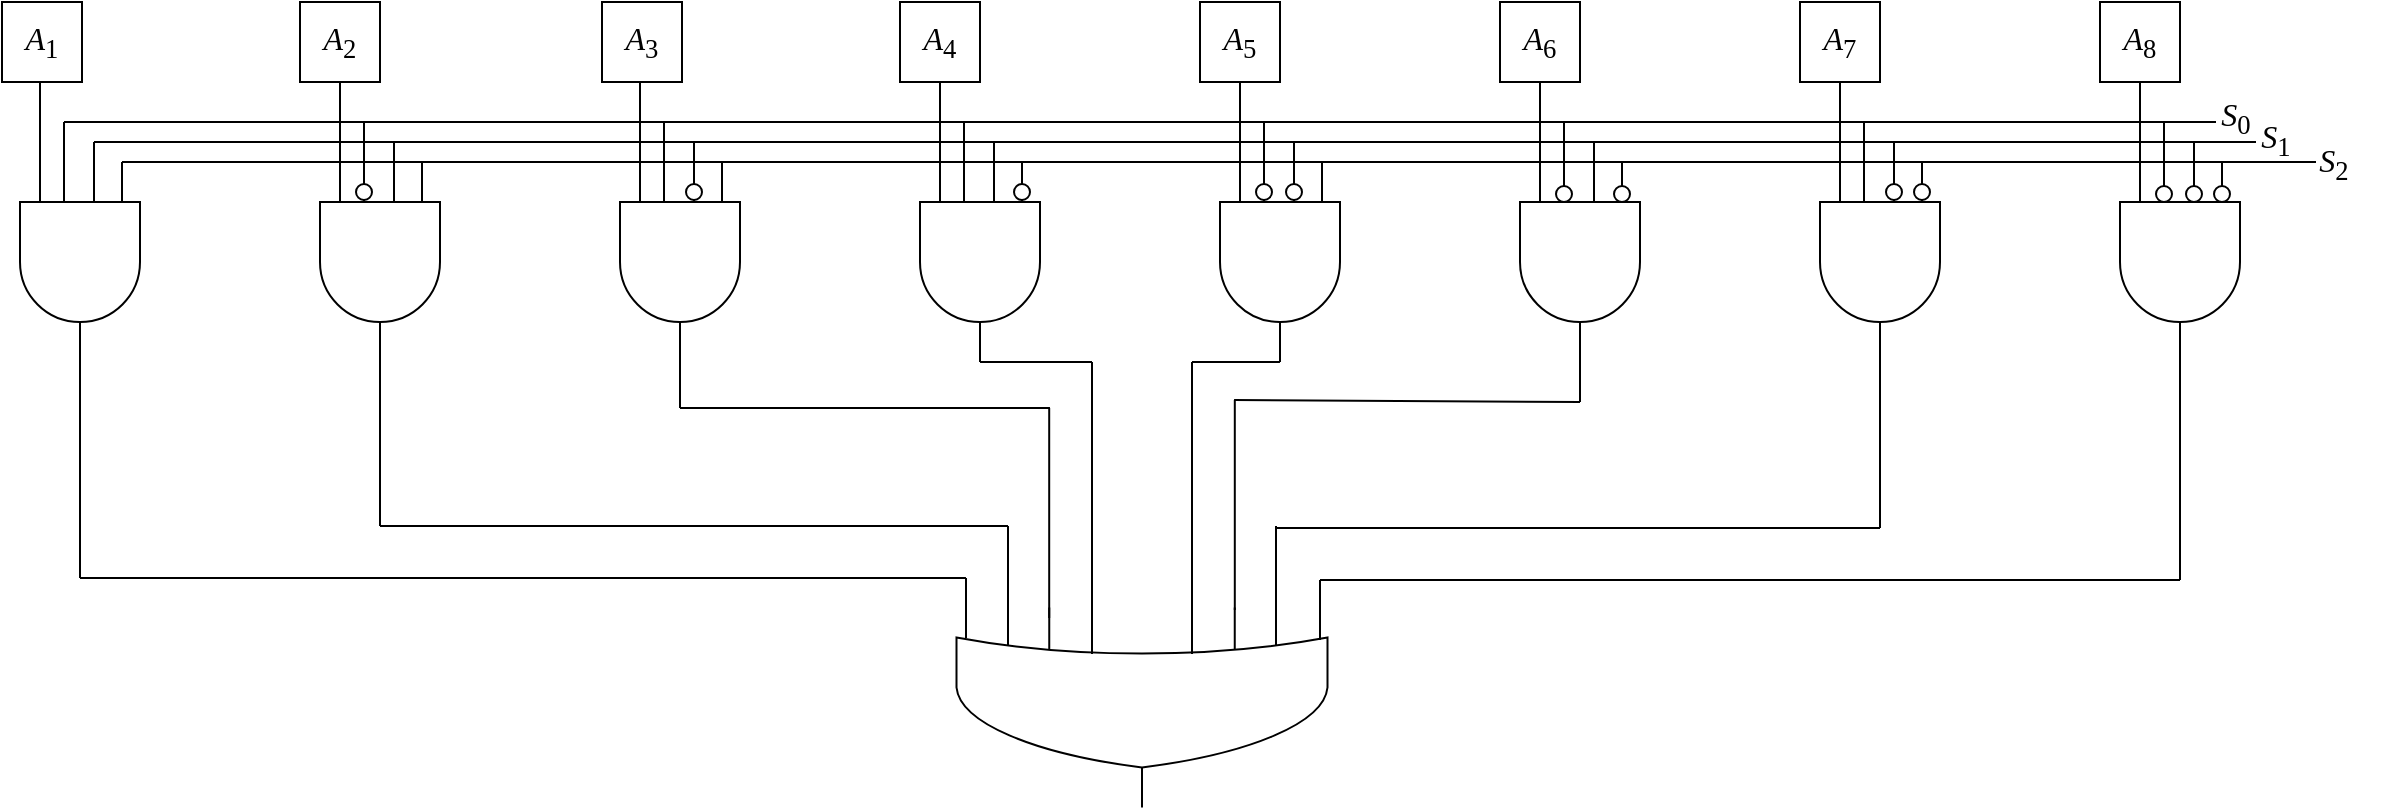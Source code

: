 <mxfile version="20.2.2" type="device"><diagram id="fz3dIGpcOyEjCtRYXHaQ" name="第 1 页"><mxGraphModel dx="1299" dy="691" grid="1" gridSize="10" guides="1" tooltips="1" connect="1" arrows="1" fold="1" page="1" pageScale="1" pageWidth="1169" pageHeight="827" math="0" shadow="0"><root><mxCell id="0"/><mxCell id="1" parent="0"/><mxCell id="HTDPCq8C7iyRInDPcvU6-184" value="" style="group;flipH=1;" vertex="1" connectable="0" parent="1"><mxGeometry x="12" y="180" width="60" height="130" as="geometry"/></mxCell><mxCell id="HTDPCq8C7iyRInDPcvU6-185" value="" style="verticalLabelPosition=bottom;shadow=0;dashed=0;align=center;html=1;verticalAlign=top;shape=mxgraph.electrical.logic_gates.logic_gate;operation=and;rotation=90;" vertex="1" parent="HTDPCq8C7iyRInDPcvU6-184"><mxGeometry x="-20" y="50" width="100" height="60" as="geometry"/></mxCell><mxCell id="HTDPCq8C7iyRInDPcvU6-186" value="" style="endArrow=none;html=1;rounded=0;strokeColor=#FFFFFF;strokeWidth=2;" edge="1" parent="HTDPCq8C7iyRInDPcvU6-184"><mxGeometry width="50" height="50" relative="1" as="geometry"><mxPoint x="45" y="49.5" as="sourcePoint"/><mxPoint x="45" y="29" as="targetPoint"/></mxGeometry></mxCell><mxCell id="HTDPCq8C7iyRInDPcvU6-187" value="" style="endArrow=none;html=1;rounded=0;strokeColor=#FFFFFF;strokeWidth=2;" edge="1" parent="HTDPCq8C7iyRInDPcvU6-184"><mxGeometry width="50" height="50" relative="1" as="geometry"><mxPoint x="15" y="49.5" as="sourcePoint"/><mxPoint x="15" y="30" as="targetPoint"/></mxGeometry></mxCell><mxCell id="HTDPCq8C7iyRInDPcvU6-188" value="" style="endArrow=none;html=1;rounded=0;strokeColor=default;strokeWidth=1;" edge="1" parent="HTDPCq8C7iyRInDPcvU6-184"><mxGeometry width="50" height="50" relative="1" as="geometry"><mxPoint x="51" y="50" as="sourcePoint"/><mxPoint x="51" y="30" as="targetPoint"/></mxGeometry></mxCell><mxCell id="HTDPCq8C7iyRInDPcvU6-189" value="" style="endArrow=none;html=1;rounded=0;strokeColor=default;strokeWidth=1;" edge="1" parent="HTDPCq8C7iyRInDPcvU6-184"><mxGeometry width="50" height="50" relative="1" as="geometry"><mxPoint x="37" y="50" as="sourcePoint"/><mxPoint x="37" y="20" as="targetPoint"/></mxGeometry></mxCell><mxCell id="HTDPCq8C7iyRInDPcvU6-190" value="" style="endArrow=none;html=1;rounded=0;strokeColor=default;strokeWidth=1;" edge="1" parent="HTDPCq8C7iyRInDPcvU6-184"><mxGeometry width="50" height="50" relative="1" as="geometry"><mxPoint x="22" y="50" as="sourcePoint"/><mxPoint x="22" y="10" as="targetPoint"/></mxGeometry></mxCell><mxCell id="HTDPCq8C7iyRInDPcvU6-191" value="" style="endArrow=none;html=1;rounded=0;strokeColor=default;strokeWidth=1;" edge="1" parent="HTDPCq8C7iyRInDPcvU6-184"><mxGeometry width="50" height="50" relative="1" as="geometry"><mxPoint x="10" y="50" as="sourcePoint"/><mxPoint x="10" y="-10" as="targetPoint"/></mxGeometry></mxCell><mxCell id="HTDPCq8C7iyRInDPcvU6-192" value="" style="group;flipH=1;" vertex="1" connectable="0" parent="1"><mxGeometry x="162" y="180" width="60" height="130" as="geometry"/></mxCell><mxCell id="HTDPCq8C7iyRInDPcvU6-193" value="" style="verticalLabelPosition=bottom;shadow=0;dashed=0;align=center;html=1;verticalAlign=top;shape=mxgraph.electrical.logic_gates.logic_gate;operation=and;rotation=90;" vertex="1" parent="HTDPCq8C7iyRInDPcvU6-192"><mxGeometry x="-20" y="50" width="100" height="60" as="geometry"/></mxCell><mxCell id="HTDPCq8C7iyRInDPcvU6-194" value="" style="endArrow=none;html=1;rounded=0;strokeColor=#FFFFFF;strokeWidth=2;" edge="1" parent="HTDPCq8C7iyRInDPcvU6-192"><mxGeometry width="50" height="50" relative="1" as="geometry"><mxPoint x="45" y="49.5" as="sourcePoint"/><mxPoint x="45" y="29" as="targetPoint"/></mxGeometry></mxCell><mxCell id="HTDPCq8C7iyRInDPcvU6-195" value="" style="endArrow=none;html=1;rounded=0;strokeColor=#FFFFFF;strokeWidth=2;" edge="1" parent="HTDPCq8C7iyRInDPcvU6-192"><mxGeometry width="50" height="50" relative="1" as="geometry"><mxPoint x="15" y="49.5" as="sourcePoint"/><mxPoint x="15" y="30" as="targetPoint"/></mxGeometry></mxCell><mxCell id="HTDPCq8C7iyRInDPcvU6-196" value="" style="endArrow=none;html=1;rounded=0;strokeColor=default;strokeWidth=1;" edge="1" parent="HTDPCq8C7iyRInDPcvU6-192"><mxGeometry width="50" height="50" relative="1" as="geometry"><mxPoint x="51" y="50" as="sourcePoint"/><mxPoint x="51" y="30" as="targetPoint"/></mxGeometry></mxCell><mxCell id="HTDPCq8C7iyRInDPcvU6-197" value="" style="endArrow=none;html=1;rounded=0;strokeColor=default;strokeWidth=1;" edge="1" parent="HTDPCq8C7iyRInDPcvU6-192"><mxGeometry width="50" height="50" relative="1" as="geometry"><mxPoint x="37" y="50" as="sourcePoint"/><mxPoint x="37" y="20" as="targetPoint"/></mxGeometry></mxCell><mxCell id="HTDPCq8C7iyRInDPcvU6-198" value="" style="endArrow=none;html=1;rounded=0;strokeColor=default;strokeWidth=1;" edge="1" parent="HTDPCq8C7iyRInDPcvU6-192"><mxGeometry width="50" height="50" relative="1" as="geometry"><mxPoint x="22" y="50" as="sourcePoint"/><mxPoint x="22" y="10" as="targetPoint"/></mxGeometry></mxCell><mxCell id="HTDPCq8C7iyRInDPcvU6-199" value="" style="endArrow=none;html=1;rounded=0;strokeColor=default;strokeWidth=1;" edge="1" parent="HTDPCq8C7iyRInDPcvU6-192"><mxGeometry width="50" height="50" relative="1" as="geometry"><mxPoint x="10" y="50" as="sourcePoint"/><mxPoint x="10" y="-10" as="targetPoint"/></mxGeometry></mxCell><mxCell id="HTDPCq8C7iyRInDPcvU6-309" value="" style="verticalLabelPosition=bottom;shadow=0;dashed=0;align=center;html=1;verticalAlign=top;shape=mxgraph.electrical.logic_gates.inverting_contact;fontFamily=Times New Roman;fontSize=16;" vertex="1" parent="HTDPCq8C7iyRInDPcvU6-192"><mxGeometry x="17" y="40" width="10" height="10" as="geometry"/></mxCell><mxCell id="HTDPCq8C7iyRInDPcvU6-200" value="" style="group;flipH=1;" vertex="1" connectable="0" parent="1"><mxGeometry x="312" y="180" width="60" height="130" as="geometry"/></mxCell><mxCell id="HTDPCq8C7iyRInDPcvU6-201" value="" style="verticalLabelPosition=bottom;shadow=0;dashed=0;align=center;html=1;verticalAlign=top;shape=mxgraph.electrical.logic_gates.logic_gate;operation=and;rotation=90;" vertex="1" parent="HTDPCq8C7iyRInDPcvU6-200"><mxGeometry x="-20" y="50" width="100" height="60" as="geometry"/></mxCell><mxCell id="HTDPCq8C7iyRInDPcvU6-202" value="" style="endArrow=none;html=1;rounded=0;strokeColor=#FFFFFF;strokeWidth=2;" edge="1" parent="HTDPCq8C7iyRInDPcvU6-200"><mxGeometry width="50" height="50" relative="1" as="geometry"><mxPoint x="45" y="49.5" as="sourcePoint"/><mxPoint x="45" y="29" as="targetPoint"/></mxGeometry></mxCell><mxCell id="HTDPCq8C7iyRInDPcvU6-203" value="" style="endArrow=none;html=1;rounded=0;strokeColor=#FFFFFF;strokeWidth=2;" edge="1" parent="HTDPCq8C7iyRInDPcvU6-200"><mxGeometry width="50" height="50" relative="1" as="geometry"><mxPoint x="15" y="49.5" as="sourcePoint"/><mxPoint x="15" y="30" as="targetPoint"/></mxGeometry></mxCell><mxCell id="HTDPCq8C7iyRInDPcvU6-204" value="" style="endArrow=none;html=1;rounded=0;strokeColor=default;strokeWidth=1;" edge="1" parent="HTDPCq8C7iyRInDPcvU6-200"><mxGeometry width="50" height="50" relative="1" as="geometry"><mxPoint x="51" y="50" as="sourcePoint"/><mxPoint x="51" y="30" as="targetPoint"/></mxGeometry></mxCell><mxCell id="HTDPCq8C7iyRInDPcvU6-205" value="" style="endArrow=none;html=1;rounded=0;strokeColor=default;strokeWidth=1;" edge="1" parent="HTDPCq8C7iyRInDPcvU6-200"><mxGeometry width="50" height="50" relative="1" as="geometry"><mxPoint x="37" y="50" as="sourcePoint"/><mxPoint x="37" y="20" as="targetPoint"/></mxGeometry></mxCell><mxCell id="HTDPCq8C7iyRInDPcvU6-206" value="" style="endArrow=none;html=1;rounded=0;strokeColor=default;strokeWidth=1;" edge="1" parent="HTDPCq8C7iyRInDPcvU6-200"><mxGeometry width="50" height="50" relative="1" as="geometry"><mxPoint x="22" y="50" as="sourcePoint"/><mxPoint x="22" y="10" as="targetPoint"/></mxGeometry></mxCell><mxCell id="HTDPCq8C7iyRInDPcvU6-207" value="" style="endArrow=none;html=1;rounded=0;strokeColor=default;strokeWidth=1;" edge="1" parent="HTDPCq8C7iyRInDPcvU6-200"><mxGeometry width="50" height="50" relative="1" as="geometry"><mxPoint x="10" y="50" as="sourcePoint"/><mxPoint x="10" y="-10" as="targetPoint"/></mxGeometry></mxCell><mxCell id="HTDPCq8C7iyRInDPcvU6-311" value="" style="verticalLabelPosition=bottom;shadow=0;dashed=0;align=center;html=1;verticalAlign=top;shape=mxgraph.electrical.logic_gates.inverting_contact;fontFamily=Times New Roman;fontSize=16;" vertex="1" parent="HTDPCq8C7iyRInDPcvU6-200"><mxGeometry x="32" y="40" width="10" height="10" as="geometry"/></mxCell><mxCell id="HTDPCq8C7iyRInDPcvU6-208" value="" style="group;flipH=1;" vertex="1" connectable="0" parent="1"><mxGeometry x="462" y="180" width="60" height="130" as="geometry"/></mxCell><mxCell id="HTDPCq8C7iyRInDPcvU6-209" value="" style="verticalLabelPosition=bottom;shadow=0;dashed=0;align=center;html=1;verticalAlign=top;shape=mxgraph.electrical.logic_gates.logic_gate;operation=and;rotation=90;" vertex="1" parent="HTDPCq8C7iyRInDPcvU6-208"><mxGeometry x="-20" y="50" width="100" height="60" as="geometry"/></mxCell><mxCell id="HTDPCq8C7iyRInDPcvU6-210" value="" style="endArrow=none;html=1;rounded=0;strokeColor=#FFFFFF;strokeWidth=2;" edge="1" parent="HTDPCq8C7iyRInDPcvU6-208"><mxGeometry width="50" height="50" relative="1" as="geometry"><mxPoint x="45" y="49.5" as="sourcePoint"/><mxPoint x="45" y="29" as="targetPoint"/></mxGeometry></mxCell><mxCell id="HTDPCq8C7iyRInDPcvU6-211" value="" style="endArrow=none;html=1;rounded=0;strokeColor=#FFFFFF;strokeWidth=2;" edge="1" parent="HTDPCq8C7iyRInDPcvU6-208"><mxGeometry width="50" height="50" relative="1" as="geometry"><mxPoint x="15" y="49.5" as="sourcePoint"/><mxPoint x="15" y="30" as="targetPoint"/></mxGeometry></mxCell><mxCell id="HTDPCq8C7iyRInDPcvU6-212" value="" style="endArrow=none;html=1;rounded=0;strokeColor=default;strokeWidth=1;" edge="1" parent="HTDPCq8C7iyRInDPcvU6-208"><mxGeometry width="50" height="50" relative="1" as="geometry"><mxPoint x="51" y="50" as="sourcePoint"/><mxPoint x="51" y="30" as="targetPoint"/></mxGeometry></mxCell><mxCell id="HTDPCq8C7iyRInDPcvU6-213" value="" style="endArrow=none;html=1;rounded=0;strokeColor=default;strokeWidth=1;" edge="1" parent="HTDPCq8C7iyRInDPcvU6-208"><mxGeometry width="50" height="50" relative="1" as="geometry"><mxPoint x="37" y="50" as="sourcePoint"/><mxPoint x="37" y="20" as="targetPoint"/></mxGeometry></mxCell><mxCell id="HTDPCq8C7iyRInDPcvU6-214" value="" style="endArrow=none;html=1;rounded=0;strokeColor=default;strokeWidth=1;" edge="1" parent="HTDPCq8C7iyRInDPcvU6-208"><mxGeometry width="50" height="50" relative="1" as="geometry"><mxPoint x="22" y="50" as="sourcePoint"/><mxPoint x="22" y="10" as="targetPoint"/></mxGeometry></mxCell><mxCell id="HTDPCq8C7iyRInDPcvU6-215" value="" style="endArrow=none;html=1;rounded=0;strokeColor=default;strokeWidth=1;" edge="1" parent="HTDPCq8C7iyRInDPcvU6-208"><mxGeometry width="50" height="50" relative="1" as="geometry"><mxPoint x="10" y="50" as="sourcePoint"/><mxPoint x="10" y="-10" as="targetPoint"/></mxGeometry></mxCell><mxCell id="HTDPCq8C7iyRInDPcvU6-314" value="" style="verticalLabelPosition=bottom;shadow=0;dashed=0;align=center;html=1;verticalAlign=top;shape=mxgraph.electrical.logic_gates.inverting_contact;fontFamily=Times New Roman;fontSize=16;" vertex="1" parent="HTDPCq8C7iyRInDPcvU6-208"><mxGeometry x="46" y="40" width="10" height="10" as="geometry"/></mxCell><mxCell id="HTDPCq8C7iyRInDPcvU6-216" value="" style="group;flipH=1;" vertex="1" connectable="0" parent="1"><mxGeometry x="612" y="180" width="60" height="130" as="geometry"/></mxCell><mxCell id="HTDPCq8C7iyRInDPcvU6-217" value="" style="verticalLabelPosition=bottom;shadow=0;dashed=0;align=center;html=1;verticalAlign=top;shape=mxgraph.electrical.logic_gates.logic_gate;operation=and;rotation=90;" vertex="1" parent="HTDPCq8C7iyRInDPcvU6-216"><mxGeometry x="-20" y="50" width="100" height="60" as="geometry"/></mxCell><mxCell id="HTDPCq8C7iyRInDPcvU6-218" value="" style="endArrow=none;html=1;rounded=0;strokeColor=#FFFFFF;strokeWidth=2;" edge="1" parent="HTDPCq8C7iyRInDPcvU6-216"><mxGeometry width="50" height="50" relative="1" as="geometry"><mxPoint x="45" y="49.5" as="sourcePoint"/><mxPoint x="45" y="29" as="targetPoint"/></mxGeometry></mxCell><mxCell id="HTDPCq8C7iyRInDPcvU6-219" value="" style="endArrow=none;html=1;rounded=0;strokeColor=#FFFFFF;strokeWidth=2;" edge="1" parent="HTDPCq8C7iyRInDPcvU6-216"><mxGeometry width="50" height="50" relative="1" as="geometry"><mxPoint x="15" y="49.5" as="sourcePoint"/><mxPoint x="15" y="30" as="targetPoint"/></mxGeometry></mxCell><mxCell id="HTDPCq8C7iyRInDPcvU6-220" value="" style="endArrow=none;html=1;rounded=0;strokeColor=default;strokeWidth=1;" edge="1" parent="HTDPCq8C7iyRInDPcvU6-216"><mxGeometry width="50" height="50" relative="1" as="geometry"><mxPoint x="51" y="50" as="sourcePoint"/><mxPoint x="51" y="30" as="targetPoint"/></mxGeometry></mxCell><mxCell id="HTDPCq8C7iyRInDPcvU6-221" value="" style="endArrow=none;html=1;rounded=0;strokeColor=default;strokeWidth=1;" edge="1" parent="HTDPCq8C7iyRInDPcvU6-216"><mxGeometry width="50" height="50" relative="1" as="geometry"><mxPoint x="37" y="50" as="sourcePoint"/><mxPoint x="37" y="20" as="targetPoint"/></mxGeometry></mxCell><mxCell id="HTDPCq8C7iyRInDPcvU6-222" value="" style="endArrow=none;html=1;rounded=0;strokeColor=default;strokeWidth=1;" edge="1" parent="HTDPCq8C7iyRInDPcvU6-216"><mxGeometry width="50" height="50" relative="1" as="geometry"><mxPoint x="22" y="50" as="sourcePoint"/><mxPoint x="22" y="10" as="targetPoint"/></mxGeometry></mxCell><mxCell id="HTDPCq8C7iyRInDPcvU6-223" value="" style="endArrow=none;html=1;rounded=0;strokeColor=default;strokeWidth=1;" edge="1" parent="HTDPCq8C7iyRInDPcvU6-216"><mxGeometry width="50" height="50" relative="1" as="geometry"><mxPoint x="10" y="50" as="sourcePoint"/><mxPoint x="10" y="-10" as="targetPoint"/></mxGeometry></mxCell><mxCell id="HTDPCq8C7iyRInDPcvU6-291" value="" style="endArrow=none;html=1;rounded=0;fontFamily=Times New Roman;fontSize=16;" edge="1" parent="HTDPCq8C7iyRInDPcvU6-216"><mxGeometry width="50" height="50" relative="1" as="geometry"><mxPoint x="-14" y="130" as="sourcePoint"/><mxPoint x="29.98" y="130" as="targetPoint"/></mxGeometry></mxCell><mxCell id="HTDPCq8C7iyRInDPcvU6-315" value="" style="verticalLabelPosition=bottom;shadow=0;dashed=0;align=center;html=1;verticalAlign=top;shape=mxgraph.electrical.logic_gates.inverting_contact;fontFamily=Times New Roman;fontSize=16;" vertex="1" parent="HTDPCq8C7iyRInDPcvU6-216"><mxGeometry x="17" y="40" width="10" height="10" as="geometry"/></mxCell><mxCell id="HTDPCq8C7iyRInDPcvU6-316" value="" style="verticalLabelPosition=bottom;shadow=0;dashed=0;align=center;html=1;verticalAlign=top;shape=mxgraph.electrical.logic_gates.inverting_contact;fontFamily=Times New Roman;fontSize=16;" vertex="1" parent="HTDPCq8C7iyRInDPcvU6-216"><mxGeometry x="32" y="40" width="10" height="10" as="geometry"/></mxCell><mxCell id="HTDPCq8C7iyRInDPcvU6-224" value="" style="group;flipH=1;" vertex="1" connectable="0" parent="1"><mxGeometry x="762" y="180" width="60" height="130" as="geometry"/></mxCell><mxCell id="HTDPCq8C7iyRInDPcvU6-225" value="" style="verticalLabelPosition=bottom;shadow=0;dashed=0;align=center;html=1;verticalAlign=top;shape=mxgraph.electrical.logic_gates.logic_gate;operation=and;rotation=90;" vertex="1" parent="HTDPCq8C7iyRInDPcvU6-224"><mxGeometry x="-20" y="50" width="100" height="60" as="geometry"/></mxCell><mxCell id="HTDPCq8C7iyRInDPcvU6-226" value="" style="endArrow=none;html=1;rounded=0;strokeColor=#FFFFFF;strokeWidth=2;" edge="1" parent="HTDPCq8C7iyRInDPcvU6-224"><mxGeometry width="50" height="50" relative="1" as="geometry"><mxPoint x="45" y="49.5" as="sourcePoint"/><mxPoint x="45" y="29" as="targetPoint"/></mxGeometry></mxCell><mxCell id="HTDPCq8C7iyRInDPcvU6-227" value="" style="endArrow=none;html=1;rounded=0;strokeColor=#FFFFFF;strokeWidth=2;" edge="1" parent="HTDPCq8C7iyRInDPcvU6-224"><mxGeometry width="50" height="50" relative="1" as="geometry"><mxPoint x="15" y="49.5" as="sourcePoint"/><mxPoint x="15" y="30" as="targetPoint"/></mxGeometry></mxCell><mxCell id="HTDPCq8C7iyRInDPcvU6-228" value="" style="endArrow=none;html=1;rounded=0;strokeColor=default;strokeWidth=1;" edge="1" parent="HTDPCq8C7iyRInDPcvU6-224"><mxGeometry width="50" height="50" relative="1" as="geometry"><mxPoint x="51" y="50" as="sourcePoint"/><mxPoint x="51" y="30" as="targetPoint"/></mxGeometry></mxCell><mxCell id="HTDPCq8C7iyRInDPcvU6-229" value="" style="endArrow=none;html=1;rounded=0;strokeColor=default;strokeWidth=1;" edge="1" parent="HTDPCq8C7iyRInDPcvU6-224"><mxGeometry width="50" height="50" relative="1" as="geometry"><mxPoint x="37" y="50" as="sourcePoint"/><mxPoint x="37" y="20" as="targetPoint"/></mxGeometry></mxCell><mxCell id="HTDPCq8C7iyRInDPcvU6-230" value="" style="endArrow=none;html=1;rounded=0;strokeColor=default;strokeWidth=1;" edge="1" parent="HTDPCq8C7iyRInDPcvU6-224"><mxGeometry width="50" height="50" relative="1" as="geometry"><mxPoint x="22" y="50" as="sourcePoint"/><mxPoint x="22" y="10" as="targetPoint"/></mxGeometry></mxCell><mxCell id="HTDPCq8C7iyRInDPcvU6-231" value="" style="endArrow=none;html=1;rounded=0;strokeColor=default;strokeWidth=1;" edge="1" parent="HTDPCq8C7iyRInDPcvU6-224"><mxGeometry width="50" height="50" relative="1" as="geometry"><mxPoint x="10" y="50" as="sourcePoint"/><mxPoint x="10" y="-10" as="targetPoint"/></mxGeometry></mxCell><mxCell id="HTDPCq8C7iyRInDPcvU6-317" value="" style="verticalLabelPosition=bottom;shadow=0;dashed=0;align=center;html=1;verticalAlign=top;shape=mxgraph.electrical.logic_gates.inverting_contact;fontFamily=Times New Roman;fontSize=16;" vertex="1" parent="HTDPCq8C7iyRInDPcvU6-224"><mxGeometry x="17" y="41" width="10" height="10" as="geometry"/></mxCell><mxCell id="HTDPCq8C7iyRInDPcvU6-318" value="" style="verticalLabelPosition=bottom;shadow=0;dashed=0;align=center;html=1;verticalAlign=top;shape=mxgraph.electrical.logic_gates.inverting_contact;fontFamily=Times New Roman;fontSize=16;" vertex="1" parent="HTDPCq8C7iyRInDPcvU6-224"><mxGeometry x="46" y="41" width="10" height="10" as="geometry"/></mxCell><mxCell id="HTDPCq8C7iyRInDPcvU6-249" value="" style="group;flipH=1;" vertex="1" connectable="0" parent="1"><mxGeometry x="912" y="180" width="60" height="130" as="geometry"/></mxCell><mxCell id="HTDPCq8C7iyRInDPcvU6-250" value="" style="verticalLabelPosition=bottom;shadow=0;dashed=0;align=center;html=1;verticalAlign=top;shape=mxgraph.electrical.logic_gates.logic_gate;operation=and;rotation=90;" vertex="1" parent="HTDPCq8C7iyRInDPcvU6-249"><mxGeometry x="-20" y="50" width="100" height="60" as="geometry"/></mxCell><mxCell id="HTDPCq8C7iyRInDPcvU6-251" value="" style="endArrow=none;html=1;rounded=0;strokeColor=#FFFFFF;strokeWidth=2;" edge="1" parent="HTDPCq8C7iyRInDPcvU6-249"><mxGeometry width="50" height="50" relative="1" as="geometry"><mxPoint x="45" y="49.5" as="sourcePoint"/><mxPoint x="45" y="29" as="targetPoint"/></mxGeometry></mxCell><mxCell id="HTDPCq8C7iyRInDPcvU6-252" value="" style="endArrow=none;html=1;rounded=0;strokeColor=#FFFFFF;strokeWidth=2;" edge="1" parent="HTDPCq8C7iyRInDPcvU6-249"><mxGeometry width="50" height="50" relative="1" as="geometry"><mxPoint x="15" y="49.5" as="sourcePoint"/><mxPoint x="15" y="30" as="targetPoint"/></mxGeometry></mxCell><mxCell id="HTDPCq8C7iyRInDPcvU6-253" value="" style="endArrow=none;html=1;rounded=0;strokeColor=default;strokeWidth=1;" edge="1" parent="HTDPCq8C7iyRInDPcvU6-249"><mxGeometry width="50" height="50" relative="1" as="geometry"><mxPoint x="51" y="50" as="sourcePoint"/><mxPoint x="51" y="30" as="targetPoint"/></mxGeometry></mxCell><mxCell id="HTDPCq8C7iyRInDPcvU6-254" value="" style="endArrow=none;html=1;rounded=0;strokeColor=default;strokeWidth=1;" edge="1" parent="HTDPCq8C7iyRInDPcvU6-249"><mxGeometry width="50" height="50" relative="1" as="geometry"><mxPoint x="37" y="50" as="sourcePoint"/><mxPoint x="37" y="20" as="targetPoint"/></mxGeometry></mxCell><mxCell id="HTDPCq8C7iyRInDPcvU6-255" value="" style="endArrow=none;html=1;rounded=0;strokeColor=default;strokeWidth=1;" edge="1" parent="HTDPCq8C7iyRInDPcvU6-249"><mxGeometry width="50" height="50" relative="1" as="geometry"><mxPoint x="22" y="50" as="sourcePoint"/><mxPoint x="22" y="10" as="targetPoint"/></mxGeometry></mxCell><mxCell id="HTDPCq8C7iyRInDPcvU6-256" value="" style="endArrow=none;html=1;rounded=0;strokeColor=default;strokeWidth=1;" edge="1" parent="HTDPCq8C7iyRInDPcvU6-249"><mxGeometry width="50" height="50" relative="1" as="geometry"><mxPoint x="10" y="50" as="sourcePoint"/><mxPoint x="10" y="-10" as="targetPoint"/></mxGeometry></mxCell><mxCell id="HTDPCq8C7iyRInDPcvU6-319" value="" style="verticalLabelPosition=bottom;shadow=0;dashed=0;align=center;html=1;verticalAlign=top;shape=mxgraph.electrical.logic_gates.inverting_contact;fontFamily=Times New Roman;fontSize=16;" vertex="1" parent="HTDPCq8C7iyRInDPcvU6-249"><mxGeometry x="32" y="40" width="10" height="10" as="geometry"/></mxCell><mxCell id="HTDPCq8C7iyRInDPcvU6-320" value="" style="verticalLabelPosition=bottom;shadow=0;dashed=0;align=center;html=1;verticalAlign=top;shape=mxgraph.electrical.logic_gates.inverting_contact;fontFamily=Times New Roman;fontSize=16;" vertex="1" parent="HTDPCq8C7iyRInDPcvU6-249"><mxGeometry x="46" y="40" width="10" height="10" as="geometry"/></mxCell><mxCell id="HTDPCq8C7iyRInDPcvU6-257" value="" style="group;flipH=1;" vertex="1" connectable="0" parent="1"><mxGeometry x="1062" y="180" width="88" height="130" as="geometry"/></mxCell><mxCell id="HTDPCq8C7iyRInDPcvU6-258" value="" style="verticalLabelPosition=bottom;shadow=0;dashed=0;align=center;html=1;verticalAlign=top;shape=mxgraph.electrical.logic_gates.logic_gate;operation=and;rotation=90;" vertex="1" parent="HTDPCq8C7iyRInDPcvU6-257"><mxGeometry x="-20" y="50" width="100" height="60" as="geometry"/></mxCell><mxCell id="HTDPCq8C7iyRInDPcvU6-259" value="" style="endArrow=none;html=1;rounded=0;strokeColor=#FFFFFF;strokeWidth=2;" edge="1" parent="HTDPCq8C7iyRInDPcvU6-257"><mxGeometry width="50" height="50" relative="1" as="geometry"><mxPoint x="45" y="49.5" as="sourcePoint"/><mxPoint x="45" y="29" as="targetPoint"/></mxGeometry></mxCell><mxCell id="HTDPCq8C7iyRInDPcvU6-260" value="" style="endArrow=none;html=1;rounded=0;strokeColor=#FFFFFF;strokeWidth=2;" edge="1" parent="HTDPCq8C7iyRInDPcvU6-257"><mxGeometry width="50" height="50" relative="1" as="geometry"><mxPoint x="15" y="49.5" as="sourcePoint"/><mxPoint x="15" y="30" as="targetPoint"/></mxGeometry></mxCell><mxCell id="HTDPCq8C7iyRInDPcvU6-261" value="" style="endArrow=none;html=1;rounded=0;strokeColor=default;strokeWidth=1;" edge="1" parent="HTDPCq8C7iyRInDPcvU6-257"><mxGeometry width="50" height="50" relative="1" as="geometry"><mxPoint x="51" y="50" as="sourcePoint"/><mxPoint x="51" y="30" as="targetPoint"/></mxGeometry></mxCell><mxCell id="HTDPCq8C7iyRInDPcvU6-262" value="" style="endArrow=none;html=1;rounded=0;strokeColor=default;strokeWidth=1;" edge="1" parent="HTDPCq8C7iyRInDPcvU6-257"><mxGeometry width="50" height="50" relative="1" as="geometry"><mxPoint x="37" y="50" as="sourcePoint"/><mxPoint x="37" y="20" as="targetPoint"/></mxGeometry></mxCell><mxCell id="HTDPCq8C7iyRInDPcvU6-263" value="" style="endArrow=none;html=1;rounded=0;strokeColor=default;strokeWidth=1;" edge="1" parent="HTDPCq8C7iyRInDPcvU6-257"><mxGeometry width="50" height="50" relative="1" as="geometry"><mxPoint x="22" y="50" as="sourcePoint"/><mxPoint x="22" y="10" as="targetPoint"/></mxGeometry></mxCell><mxCell id="HTDPCq8C7iyRInDPcvU6-264" value="" style="endArrow=none;html=1;rounded=0;strokeColor=default;strokeWidth=1;" edge="1" parent="HTDPCq8C7iyRInDPcvU6-257"><mxGeometry width="50" height="50" relative="1" as="geometry"><mxPoint x="10" y="50" as="sourcePoint"/><mxPoint x="10" y="-10" as="targetPoint"/></mxGeometry></mxCell><mxCell id="HTDPCq8C7iyRInDPcvU6-276" value="&lt;i&gt;S&lt;/i&gt;&lt;sub&gt;0&lt;/sub&gt;" style="text;html=1;strokeColor=none;fillColor=none;align=center;verticalAlign=middle;whiteSpace=wrap;rounded=0;fontFamily=Times New Roman;fontSize=16;" vertex="1" parent="HTDPCq8C7iyRInDPcvU6-257"><mxGeometry x="28" y="-7" width="60" height="30" as="geometry"/></mxCell><mxCell id="HTDPCq8C7iyRInDPcvU6-321" value="" style="verticalLabelPosition=bottom;shadow=0;dashed=0;align=center;html=1;verticalAlign=top;shape=mxgraph.electrical.logic_gates.inverting_contact;fontFamily=Times New Roman;fontSize=16;" vertex="1" parent="HTDPCq8C7iyRInDPcvU6-257"><mxGeometry x="17" y="41" width="10" height="10" as="geometry"/></mxCell><mxCell id="HTDPCq8C7iyRInDPcvU6-323" value="" style="verticalLabelPosition=bottom;shadow=0;dashed=0;align=center;html=1;verticalAlign=top;shape=mxgraph.electrical.logic_gates.inverting_contact;fontFamily=Times New Roman;fontSize=16;" vertex="1" parent="HTDPCq8C7iyRInDPcvU6-257"><mxGeometry x="32" y="41" width="10" height="10" as="geometry"/></mxCell><mxCell id="HTDPCq8C7iyRInDPcvU6-324" value="" style="verticalLabelPosition=bottom;shadow=0;dashed=0;align=center;html=1;verticalAlign=top;shape=mxgraph.electrical.logic_gates.inverting_contact;fontFamily=Times New Roman;fontSize=16;" vertex="1" parent="HTDPCq8C7iyRInDPcvU6-257"><mxGeometry x="46" y="41" width="10" height="10" as="geometry"/></mxCell><mxCell id="HTDPCq8C7iyRInDPcvU6-265" value="&lt;font style=&quot;font-size: 16px;&quot; face=&quot;Times New Roman&quot;&gt;&lt;i&gt;A&lt;/i&gt;&lt;sub&gt;1&lt;/sub&gt;&lt;/font&gt;" style="whiteSpace=wrap;html=1;aspect=fixed;" vertex="1" parent="1"><mxGeometry x="3" y="130" width="40" height="40" as="geometry"/></mxCell><mxCell id="HTDPCq8C7iyRInDPcvU6-266" value="&lt;font style=&quot;font-size: 16px;&quot; face=&quot;Times New Roman&quot;&gt;&lt;i&gt;A&lt;/i&gt;&lt;sub&gt;2&lt;/sub&gt;&lt;/font&gt;" style="whiteSpace=wrap;html=1;aspect=fixed;" vertex="1" parent="1"><mxGeometry x="152" y="130" width="40" height="40" as="geometry"/></mxCell><mxCell id="HTDPCq8C7iyRInDPcvU6-267" value="&lt;font style=&quot;font-size: 16px;&quot; face=&quot;Times New Roman&quot;&gt;&lt;i&gt;A&lt;/i&gt;&lt;sub&gt;3&lt;/sub&gt;&lt;/font&gt;" style="whiteSpace=wrap;html=1;aspect=fixed;" vertex="1" parent="1"><mxGeometry x="303" y="130" width="40" height="40" as="geometry"/></mxCell><mxCell id="HTDPCq8C7iyRInDPcvU6-268" value="&lt;font style=&quot;font-size: 16px;&quot; face=&quot;Times New Roman&quot;&gt;&lt;i&gt;A&lt;/i&gt;&lt;sub&gt;4&lt;/sub&gt;&lt;/font&gt;" style="whiteSpace=wrap;html=1;aspect=fixed;" vertex="1" parent="1"><mxGeometry x="452" y="130" width="40" height="40" as="geometry"/></mxCell><mxCell id="HTDPCq8C7iyRInDPcvU6-269" value="&lt;font style=&quot;font-size: 16px;&quot; face=&quot;Times New Roman&quot;&gt;&lt;i&gt;A&lt;/i&gt;&lt;sub&gt;5&lt;/sub&gt;&lt;/font&gt;" style="whiteSpace=wrap;html=1;aspect=fixed;" vertex="1" parent="1"><mxGeometry x="602" y="130" width="40" height="40" as="geometry"/></mxCell><mxCell id="HTDPCq8C7iyRInDPcvU6-270" value="&lt;font style=&quot;font-size: 16px;&quot; face=&quot;Times New Roman&quot;&gt;&lt;i&gt;A&lt;/i&gt;&lt;sub&gt;6&lt;/sub&gt;&lt;/font&gt;" style="whiteSpace=wrap;html=1;aspect=fixed;" vertex="1" parent="1"><mxGeometry x="752" y="130" width="40" height="40" as="geometry"/></mxCell><mxCell id="HTDPCq8C7iyRInDPcvU6-271" value="&lt;font style=&quot;font-size: 16px;&quot; face=&quot;Times New Roman&quot;&gt;&lt;i&gt;A&lt;/i&gt;&lt;sub&gt;7&lt;/sub&gt;&lt;/font&gt;" style="whiteSpace=wrap;html=1;aspect=fixed;" vertex="1" parent="1"><mxGeometry x="902" y="130" width="40" height="40" as="geometry"/></mxCell><mxCell id="HTDPCq8C7iyRInDPcvU6-272" value="&lt;font style=&quot;font-size: 16px;&quot; face=&quot;Times New Roman&quot;&gt;&lt;i&gt;A&lt;/i&gt;&lt;sub&gt;8&lt;/sub&gt;&lt;/font&gt;" style="whiteSpace=wrap;html=1;aspect=fixed;" vertex="1" parent="1"><mxGeometry x="1052" y="130" width="40" height="40" as="geometry"/></mxCell><mxCell id="HTDPCq8C7iyRInDPcvU6-273" value="" style="endArrow=none;html=1;rounded=0;fontFamily=Times New Roman;fontSize=16;" edge="1" parent="1"><mxGeometry width="50" height="50" relative="1" as="geometry"><mxPoint x="34" y="190" as="sourcePoint"/><mxPoint x="1110" y="190" as="targetPoint"/></mxGeometry></mxCell><mxCell id="HTDPCq8C7iyRInDPcvU6-274" value="" style="endArrow=none;html=1;rounded=0;fontFamily=Times New Roman;fontSize=16;" edge="1" parent="1"><mxGeometry width="50" height="50" relative="1" as="geometry"><mxPoint x="49" y="200" as="sourcePoint"/><mxPoint x="1130" y="200" as="targetPoint"/></mxGeometry></mxCell><mxCell id="HTDPCq8C7iyRInDPcvU6-275" value="" style="endArrow=none;html=1;rounded=0;fontFamily=Times New Roman;fontSize=16;" edge="1" parent="1"><mxGeometry width="50" height="50" relative="1" as="geometry"><mxPoint x="63" y="210" as="sourcePoint"/><mxPoint x="1160" y="210" as="targetPoint"/></mxGeometry></mxCell><mxCell id="HTDPCq8C7iyRInDPcvU6-278" value="&lt;i&gt;S&lt;/i&gt;&lt;sub&gt;1&lt;/sub&gt;" style="text;html=1;strokeColor=none;fillColor=none;align=center;verticalAlign=middle;whiteSpace=wrap;rounded=0;fontFamily=Times New Roman;fontSize=16;" vertex="1" parent="1"><mxGeometry x="1110" y="184" width="60" height="30" as="geometry"/></mxCell><mxCell id="HTDPCq8C7iyRInDPcvU6-279" value="&lt;i&gt;S&lt;/i&gt;&lt;sub&gt;2&lt;/sub&gt;" style="text;html=1;strokeColor=none;fillColor=none;align=center;verticalAlign=middle;whiteSpace=wrap;rounded=0;fontFamily=Times New Roman;fontSize=16;" vertex="1" parent="1"><mxGeometry x="1139" y="196" width="60" height="30" as="geometry"/></mxCell><mxCell id="HTDPCq8C7iyRInDPcvU6-280" value="" style="verticalLabelPosition=bottom;shadow=0;dashed=0;align=center;html=1;verticalAlign=top;shape=mxgraph.electrical.logic_gates.logic_gate;operation=or;fontFamily=Times New Roman;fontSize=16;rotation=90;" vertex="1" parent="1"><mxGeometry x="523" y="390" width="100" height="185.5" as="geometry"/></mxCell><mxCell id="HTDPCq8C7iyRInDPcvU6-281" value="" style="endArrow=none;html=1;rounded=0;fontFamily=Times New Roman;fontSize=16;" edge="1" parent="1"><mxGeometry width="50" height="50" relative="1" as="geometry"><mxPoint x="485" y="448" as="sourcePoint"/><mxPoint x="485" y="420" as="targetPoint"/><Array as="points"><mxPoint x="485" y="418"/></Array></mxGeometry></mxCell><mxCell id="HTDPCq8C7iyRInDPcvU6-282" value="" style="endArrow=none;html=1;rounded=0;fontFamily=Times New Roman;fontSize=16;" edge="1" parent="1"><mxGeometry width="50" height="50" relative="1" as="geometry"><mxPoint x="662" y="449" as="sourcePoint"/><mxPoint x="662" y="419" as="targetPoint"/><Array as="points"><mxPoint x="662" y="419"/></Array></mxGeometry></mxCell><mxCell id="HTDPCq8C7iyRInDPcvU6-283" value="" style="endArrow=none;html=1;rounded=0;fontFamily=Times New Roman;fontSize=16;" edge="1" parent="1"><mxGeometry width="50" height="50" relative="1" as="geometry"><mxPoint x="548" y="456" as="sourcePoint"/><mxPoint x="548" y="396" as="targetPoint"/><Array as="points"><mxPoint x="548" y="426"/></Array></mxGeometry></mxCell><mxCell id="HTDPCq8C7iyRInDPcvU6-284" value="" style="endArrow=none;html=1;rounded=0;fontFamily=Times New Roman;fontSize=16;" edge="1" parent="1"><mxGeometry width="50" height="50" relative="1" as="geometry"><mxPoint x="598" y="456" as="sourcePoint"/><mxPoint x="598" y="396" as="targetPoint"/><Array as="points"><mxPoint x="598" y="426"/></Array></mxGeometry></mxCell><mxCell id="HTDPCq8C7iyRInDPcvU6-285" value="" style="endArrow=none;html=1;rounded=0;fontFamily=Times New Roman;fontSize=16;" edge="1" parent="1"><mxGeometry width="50" height="50" relative="1" as="geometry"><mxPoint x="506" y="452" as="sourcePoint"/><mxPoint x="506" y="392" as="targetPoint"/><Array as="points"><mxPoint x="506" y="422"/></Array></mxGeometry></mxCell><mxCell id="HTDPCq8C7iyRInDPcvU6-286" value="" style="endArrow=none;html=1;rounded=0;fontFamily=Times New Roman;fontSize=16;" edge="1" parent="1"><mxGeometry width="50" height="50" relative="1" as="geometry"><mxPoint x="640" y="452" as="sourcePoint"/><mxPoint x="640" y="392" as="targetPoint"/><Array as="points"><mxPoint x="640" y="422"/></Array></mxGeometry></mxCell><mxCell id="HTDPCq8C7iyRInDPcvU6-288" value="" style="endArrow=none;html=1;rounded=0;fontFamily=Times New Roman;fontSize=16;exitX=1;exitY=0.533;exitDx=0;exitDy=0;exitPerimeter=0;" edge="1" parent="1"><mxGeometry width="50" height="50" relative="1" as="geometry"><mxPoint x="492.02" y="310" as="sourcePoint"/><mxPoint x="548" y="310" as="targetPoint"/></mxGeometry></mxCell><mxCell id="HTDPCq8C7iyRInDPcvU6-289" value="" style="endArrow=none;html=1;rounded=0;fontFamily=Times New Roman;fontSize=16;" edge="1" parent="1"><mxGeometry width="50" height="50" relative="1" as="geometry"><mxPoint x="548" y="397" as="sourcePoint"/><mxPoint x="548" y="310" as="targetPoint"/></mxGeometry></mxCell><mxCell id="HTDPCq8C7iyRInDPcvU6-290" value="" style="endArrow=none;html=1;rounded=0;fontFamily=Times New Roman;fontSize=16;" edge="1" parent="1"><mxGeometry width="50" height="50" relative="1" as="geometry"><mxPoint x="598" y="397" as="sourcePoint"/><mxPoint x="598" y="310" as="targetPoint"/></mxGeometry></mxCell><mxCell id="HTDPCq8C7iyRInDPcvU6-292" value="" style="endArrow=none;html=1;rounded=0;fontFamily=Times New Roman;fontSize=16;" edge="1" parent="1"><mxGeometry width="50" height="50" relative="1" as="geometry"><mxPoint x="526.6" y="438" as="sourcePoint"/><mxPoint x="526.6" y="333" as="targetPoint"/></mxGeometry></mxCell><mxCell id="HTDPCq8C7iyRInDPcvU6-293" value="" style="endArrow=none;html=1;rounded=0;fontFamily=Times New Roman;fontSize=16;" edge="1" parent="1"><mxGeometry width="50" height="50" relative="1" as="geometry"><mxPoint x="619.4" y="434" as="sourcePoint"/><mxPoint x="619.4" y="329" as="targetPoint"/></mxGeometry></mxCell><mxCell id="HTDPCq8C7iyRInDPcvU6-294" value="" style="endArrow=none;html=1;rounded=0;fontFamily=Times New Roman;fontSize=16;" edge="1" parent="1"><mxGeometry width="50" height="50" relative="1" as="geometry"><mxPoint x="342" y="333" as="sourcePoint"/><mxPoint x="526.98" y="333" as="targetPoint"/></mxGeometry></mxCell><mxCell id="HTDPCq8C7iyRInDPcvU6-295" value="" style="endArrow=none;html=1;rounded=0;fontFamily=Times New Roman;fontSize=16;exitX=1;exitY=0.533;exitDx=0;exitDy=0;exitPerimeter=0;" edge="1" parent="1"><mxGeometry width="50" height="50" relative="1" as="geometry"><mxPoint x="619.02" y="329.0" as="sourcePoint"/><mxPoint x="792" y="330" as="targetPoint"/></mxGeometry></mxCell><mxCell id="HTDPCq8C7iyRInDPcvU6-296" value="" style="endArrow=none;html=1;rounded=0;fontFamily=Times New Roman;fontSize=16;" edge="1" parent="1"><mxGeometry width="50" height="50" relative="1" as="geometry"><mxPoint x="342" y="333" as="sourcePoint"/><mxPoint x="342" y="310" as="targetPoint"/></mxGeometry></mxCell><mxCell id="HTDPCq8C7iyRInDPcvU6-297" value="" style="endArrow=none;html=1;rounded=0;fontFamily=Times New Roman;fontSize=16;" edge="1" parent="1"><mxGeometry width="50" height="50" relative="1" as="geometry"><mxPoint x="792" y="330" as="sourcePoint"/><mxPoint x="792" y="310" as="targetPoint"/></mxGeometry></mxCell><mxCell id="HTDPCq8C7iyRInDPcvU6-298" value="" style="endArrow=none;html=1;rounded=0;fontFamily=Times New Roman;fontSize=16;" edge="1" parent="1"><mxGeometry width="50" height="50" relative="1" as="geometry"><mxPoint x="42" y="418" as="sourcePoint"/><mxPoint x="484.98" y="418" as="targetPoint"/></mxGeometry></mxCell><mxCell id="HTDPCq8C7iyRInDPcvU6-299" value="" style="endArrow=none;html=1;rounded=0;fontFamily=Times New Roman;fontSize=16;" edge="1" parent="1"><mxGeometry width="50" height="50" relative="1" as="geometry"><mxPoint x="42" y="418" as="sourcePoint"/><mxPoint x="42" y="310" as="targetPoint"/></mxGeometry></mxCell><mxCell id="HTDPCq8C7iyRInDPcvU6-300" value="" style="endArrow=none;html=1;rounded=0;fontFamily=Times New Roman;fontSize=16;" edge="1" parent="1"><mxGeometry width="50" height="50" relative="1" as="geometry"><mxPoint x="662" y="419" as="sourcePoint"/><mxPoint x="1092" y="419" as="targetPoint"/></mxGeometry></mxCell><mxCell id="HTDPCq8C7iyRInDPcvU6-301" value="" style="endArrow=none;html=1;rounded=0;fontFamily=Times New Roman;fontSize=16;" edge="1" parent="1"><mxGeometry width="50" height="50" relative="1" as="geometry"><mxPoint x="1092.0" y="419" as="sourcePoint"/><mxPoint x="1092.0" y="310" as="targetPoint"/></mxGeometry></mxCell><mxCell id="HTDPCq8C7iyRInDPcvU6-302" value="" style="endArrow=none;html=1;rounded=0;fontFamily=Times New Roman;fontSize=16;" edge="1" parent="1"><mxGeometry width="50" height="50" relative="1" as="geometry"><mxPoint x="640" y="393" as="sourcePoint"/><mxPoint x="942" y="393" as="targetPoint"/></mxGeometry></mxCell><mxCell id="HTDPCq8C7iyRInDPcvU6-303" value="" style="endArrow=none;html=1;rounded=0;fontFamily=Times New Roman;fontSize=16;" edge="1" parent="1"><mxGeometry width="50" height="50" relative="1" as="geometry"><mxPoint x="942" y="393" as="sourcePoint"/><mxPoint x="942" y="309" as="targetPoint"/></mxGeometry></mxCell><mxCell id="HTDPCq8C7iyRInDPcvU6-304" value="" style="endArrow=none;html=1;rounded=0;fontFamily=Times New Roman;fontSize=16;" edge="1" parent="1"><mxGeometry width="50" height="50" relative="1" as="geometry"><mxPoint x="192" y="392" as="sourcePoint"/><mxPoint x="506" y="392" as="targetPoint"/></mxGeometry></mxCell><mxCell id="HTDPCq8C7iyRInDPcvU6-305" value="" style="endArrow=none;html=1;rounded=0;fontFamily=Times New Roman;fontSize=16;" edge="1" parent="1"><mxGeometry width="50" height="50" relative="1" as="geometry"><mxPoint x="192" y="392" as="sourcePoint"/><mxPoint x="192" y="308" as="targetPoint"/></mxGeometry></mxCell></root></mxGraphModel></diagram></mxfile>